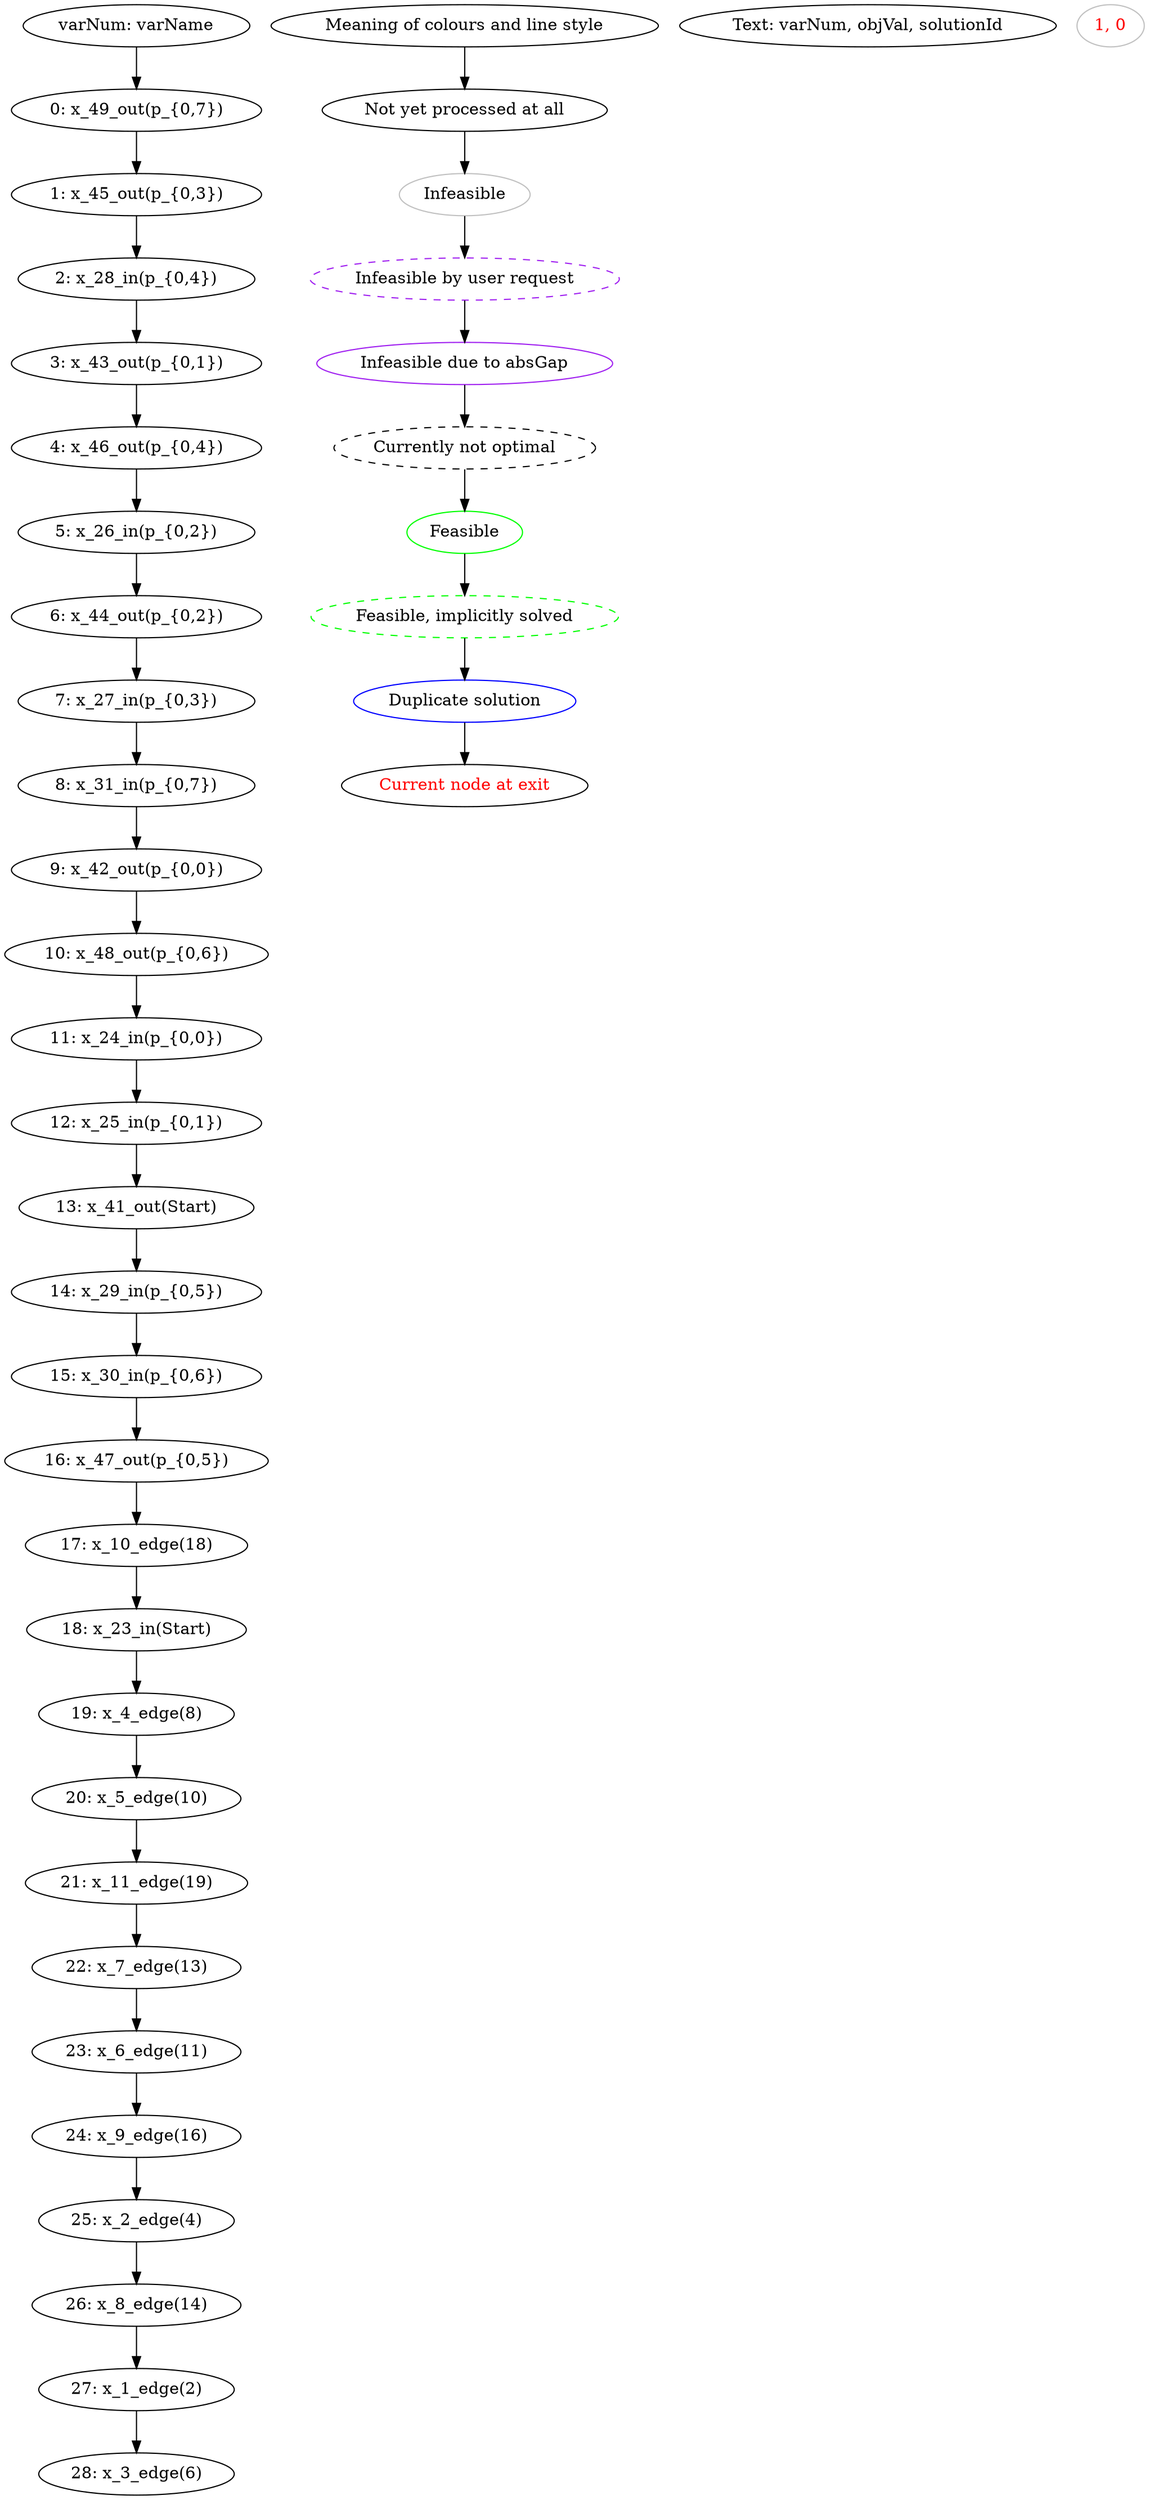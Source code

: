 digraph g {
legend_varNames [ label="varNum: varName" ]
legend_varNames_0 [ label="0: x_49_out(p_{0,7})" ]
legend_varNames_1 [ label="1: x_45_out(p_{0,3})" ]
legend_varNames_2 [ label="2: x_28_in(p_{0,4})" ]
legend_varNames_3 [ label="3: x_43_out(p_{0,1})" ]
legend_varNames_4 [ label="4: x_46_out(p_{0,4})" ]
legend_varNames_5 [ label="5: x_26_in(p_{0,2})" ]
legend_varNames_6 [ label="6: x_44_out(p_{0,2})" ]
legend_varNames_7 [ label="7: x_27_in(p_{0,3})" ]
legend_varNames_8 [ label="8: x_31_in(p_{0,7})" ]
legend_varNames_9 [ label="9: x_42_out(p_{0,0})" ]
legend_varNames_10 [ label="10: x_48_out(p_{0,6})" ]
legend_varNames_11 [ label="11: x_24_in(p_{0,0})" ]
legend_varNames_12 [ label="12: x_25_in(p_{0,1})" ]
legend_varNames_13 [ label="13: x_41_out(Start)" ]
legend_varNames_14 [ label="14: x_29_in(p_{0,5})" ]
legend_varNames_15 [ label="15: x_30_in(p_{0,6})" ]
legend_varNames_16 [ label="16: x_47_out(p_{0,5})" ]
legend_varNames_17 [ label="17: x_10_edge(18)" ]
legend_varNames_18 [ label="18: x_23_in(Start)" ]
legend_varNames_19 [ label="19: x_4_edge(8)" ]
legend_varNames_20 [ label="20: x_5_edge(10)" ]
legend_varNames_21 [ label="21: x_11_edge(19)" ]
legend_varNames_22 [ label="22: x_7_edge(13)" ]
legend_varNames_23 [ label="23: x_6_edge(11)" ]
legend_varNames_24 [ label="24: x_9_edge(16)" ]
legend_varNames_25 [ label="25: x_2_edge(4)" ]
legend_varNames_26 [ label="26: x_8_edge(14)" ]
legend_varNames_27 [ label="27: x_1_edge(2)" ]
legend_varNames_28 [ label="28: x_3_edge(6)" ]
legend_varNames -> legend_varNames_0
legend_varNames_0 -> legend_varNames_1
legend_varNames_1 -> legend_varNames_2
legend_varNames_2 -> legend_varNames_3
legend_varNames_3 -> legend_varNames_4
legend_varNames_4 -> legend_varNames_5
legend_varNames_5 -> legend_varNames_6
legend_varNames_6 -> legend_varNames_7
legend_varNames_7 -> legend_varNames_8
legend_varNames_8 -> legend_varNames_9
legend_varNames_9 -> legend_varNames_10
legend_varNames_10 -> legend_varNames_11
legend_varNames_11 -> legend_varNames_12
legend_varNames_12 -> legend_varNames_13
legend_varNames_13 -> legend_varNames_14
legend_varNames_14 -> legend_varNames_15
legend_varNames_15 -> legend_varNames_16
legend_varNames_16 -> legend_varNames_17
legend_varNames_17 -> legend_varNames_18
legend_varNames_18 -> legend_varNames_19
legend_varNames_19 -> legend_varNames_20
legend_varNames_20 -> legend_varNames_21
legend_varNames_21 -> legend_varNames_22
legend_varNames_22 -> legend_varNames_23
legend_varNames_23 -> legend_varNames_24
legend_varNames_24 -> legend_varNames_25
legend_varNames_25 -> legend_varNames_26
legend_varNames_26 -> legend_varNames_27
legend_varNames_27 -> legend_varNames_28
legend_colours_0 [ label="Meaning of colours and line style" ]
legend_colours_1 [ label="Not yet processed at all"  ]
legend_colours_0 -> legend_colours_1
legend_colours_2 [ label="Infeasible" color=gray ]
legend_colours_1 -> legend_colours_2
legend_colours_3 [ label="Infeasible by user request" color=purple style=dashed ]
legend_colours_2 -> legend_colours_3
legend_colours_4 [ label="Infeasible due to absGap" color=purple ]
legend_colours_3 -> legend_colours_4
legend_colours_5 [ label="Currently not optimal" style=dashed ]
legend_colours_4 -> legend_colours_5
legend_colours_6 [ label="Feasible" color=green ]
legend_colours_5 -> legend_colours_6
legend_colours_7 [ label="Feasible, implicitly solved" color=green style=dashed ]
legend_colours_6 -> legend_colours_7
legend_colours_8 [ label="Duplicate solution" color=blue ]
legend_colours_7 -> legend_colours_8
legend_colours_9 [ label="Current node at exit" fontcolor=red ]
legend_colours_8 -> legend_colours_9
legend_text [ label="Text: varNum, objVal, solutionId" ]
1 [ label="1, 0" color=gray fontcolor=red ] 
}
